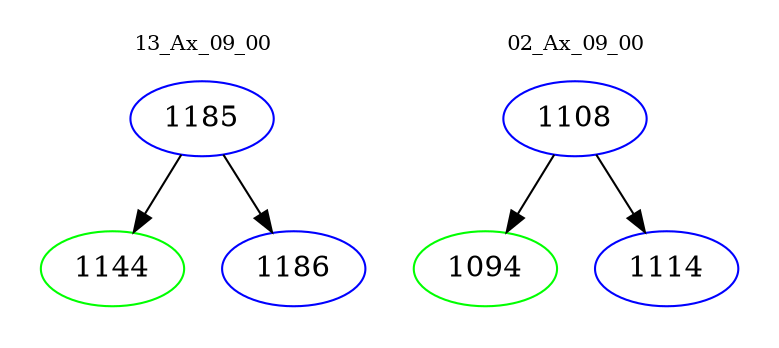 digraph{
subgraph cluster_0 {
color = white
label = "13_Ax_09_00";
fontsize=10;
T0_1185 [label="1185", color="blue"]
T0_1185 -> T0_1144 [color="black"]
T0_1144 [label="1144", color="green"]
T0_1185 -> T0_1186 [color="black"]
T0_1186 [label="1186", color="blue"]
}
subgraph cluster_1 {
color = white
label = "02_Ax_09_00";
fontsize=10;
T1_1108 [label="1108", color="blue"]
T1_1108 -> T1_1094 [color="black"]
T1_1094 [label="1094", color="green"]
T1_1108 -> T1_1114 [color="black"]
T1_1114 [label="1114", color="blue"]
}
}
